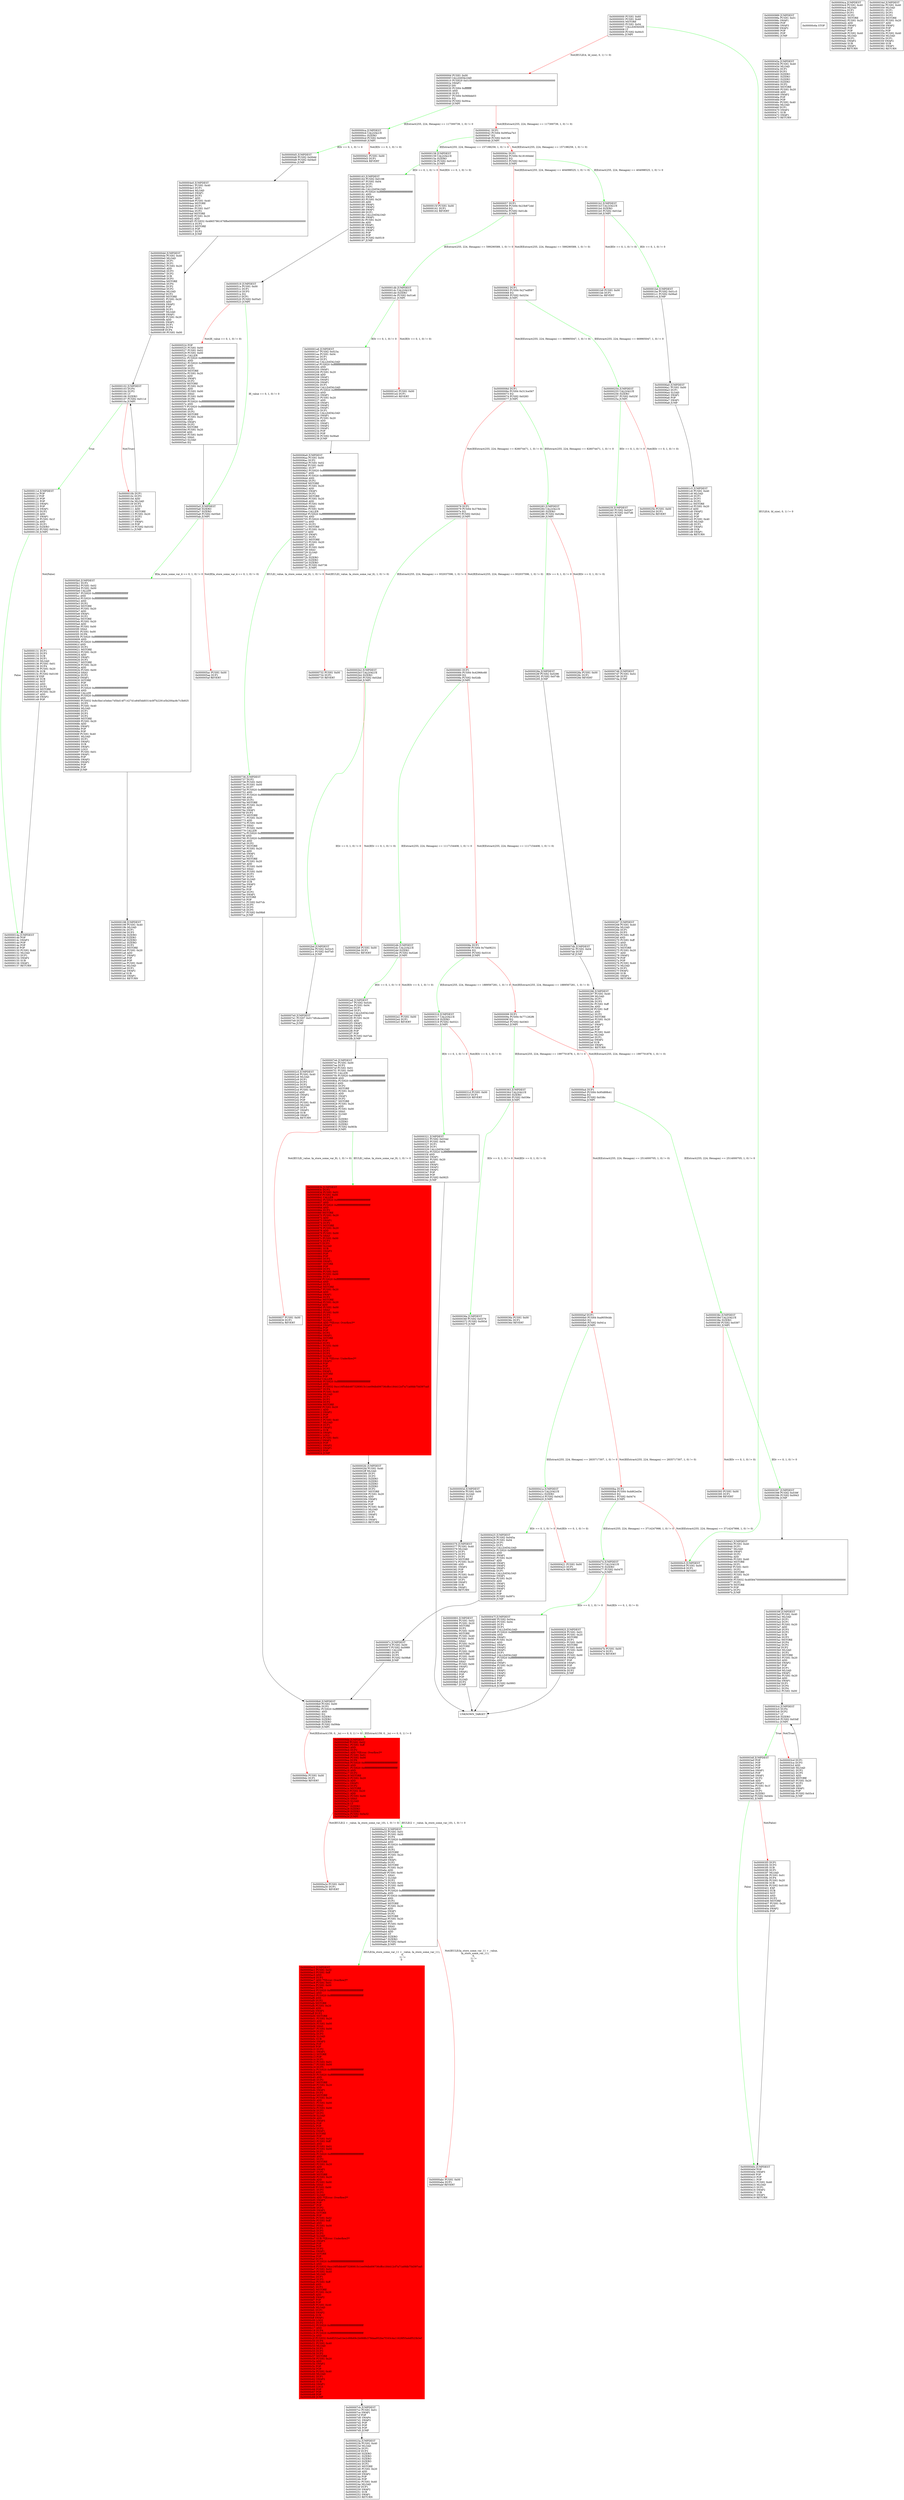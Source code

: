 digraph osiris_cfg {
rankdir = TB;
size = "240"
graph[fontname = Courier, fontsize = 14.0, labeljust = l, nojustify = true];node[shape = record];
"0x0"[label="0x00000000 PUSH1 0x60 \l0x00000002 PUSH1 0x40 \l0x00000004 MSTORE \l0x00000005 PUSH1 0x04 \l0x00000007 CALLDATASIZE \l0x00000008 LT \l0x00000009 PUSH2 0x00c5 \l0x0000000c JUMPI \l"];
"0x0" -> "0xc5" [color="green" label=" If(ULE(4, Id_size), 0, 1) != 0"];
"0x0" -> "0xd" [color="red" label=" Not(If(ULE(4, Id_size), 0, 1) != 0)"];
"0x40c"[label="0x0000040c JUMPDEST \l0x0000040d POP \l0x0000040e SWAP3 \l0x0000040f POP \l0x00000410 POP \l0x00000411 POP \l0x00000412 PUSH1 0x40 \l0x00000414 MLOAD \l0x00000415 DUP1 \l0x00000416 SWAP2 \l0x00000417 SUB \l0x00000418 SWAP1 \l0x00000419 RETURN \l"];
"0xd"[label="0x0000000d PUSH1 0x00 \l0x0000000f CALLDATALOAD \l0x00000010 PUSH29 0x0100000000000000000000000000000000000000000000000000000000 \l0x0000002e SWAP1 \l0x0000002f DIV \l0x00000030 PUSH4 0xffffffff \l0x00000035 AND \l0x00000036 DUP1 \l0x00000037 PUSH4 0x06fdde03 \l0x0000003c EQ \l0x0000003d PUSH2 0x00ca \l0x00000040 JUMPI \l"];
"0xd" -> "0xca" [color="green" label=" If(Extract(255, 224, Hexagon) == 117300739, 1, 0) != 0"];
"0xd" -> "0x41" [color="red" label=" Not(If(Extract(255, 224, Hexagon) == 117300739, 1, 0) != 0)"];
"0x41a"[label="0x0000041a JUMPDEST \l0x0000041b CALLVALUE \l0x0000041c ISZERO \l0x0000041d PUSH2 0x0425 \l0x00000420 JUMPI \l"];
"0x41a" -> "0x425" [color="green" label=" If(Iv == 0, 1, 0) != 0"];
"0x41a" -> "0x421" [color="red" label=" Not(If(Iv == 0, 1, 0) != 0)"];
"0xaf"[label="0x000000af DUP1 \l0x000000b0 PUSH4 0xa9059cbb \l0x000000b5 EQ \l0x000000b6 PUSH2 0x041a \l0x000000b9 JUMPI \l"];
"0xaf" -> "0x41a" [color="green" label=" If(Extract(255, 224, Hexagon) == 2835717307, 1, 0) != 0"];
"0xaf" -> "0xba" [color="red" label=" Not(If(Extract(255, 224, Hexagon) == 2835717307, 1, 0) != 0)"];
"0x421"[label="0x00000421 PUSH1 0x00 \l0x00000423 DUP1 \l0x00000424 REVERT \l"];
"0x425"[label="0x00000425 JUMPDEST \l0x00000426 PUSH2 0x045a \l0x00000429 PUSH1 0x04 \l0x0000042b DUP1 \l0x0000042c DUP1 \l0x0000042d CALLDATALOAD \l0x0000042e PUSH20 0xffffffffffffffffffffffffffffffffffffffff \l0x00000443 AND \l0x00000444 SWAP1 \l0x00000445 PUSH1 0x20 \l0x00000447 ADD \l0x00000448 SWAP1 \l0x00000449 SWAP2 \l0x0000044a SWAP1 \l0x0000044b DUP1 \l0x0000044c CALLDATALOAD \l0x0000044d SWAP1 \l0x0000044e PUSH1 0x20 \l0x00000450 ADD \l0x00000451 SWAP1 \l0x00000452 SWAP2 \l0x00000453 SWAP1 \l0x00000454 POP \l0x00000455 POP \l0x00000456 PUSH2 0x097c \l0x00000459 JUMP \l"];
"0x425" -> "0x97c" [color="black"];
"0xa2e"[label="0x00000a2e PUSH1 0x00 \l0x00000a30 DUP1 \l0x00000a31 REVERT \l"];
"0xa32"[label="0x00000a32 JUMPDEST \l0x00000a33 PUSH1 0x01 \l0x00000a35 PUSH1 0x00 \l0x00000a37 DUP4 \l0x00000a38 PUSH20 0xffffffffffffffffffffffffffffffffffffffff \l0x00000a4d AND \l0x00000a4e PUSH20 0xffffffffffffffffffffffffffffffffffffffff \l0x00000a63 AND \l0x00000a64 DUP2 \l0x00000a65 MSTORE \l0x00000a66 PUSH1 0x20 \l0x00000a68 ADD \l0x00000a69 SWAP1 \l0x00000a6a DUP2 \l0x00000a6b MSTORE \l0x00000a6c PUSH1 0x20 \l0x00000a6e ADD \l0x00000a6f PUSH1 0x00 \l0x00000a71 SHA3 \l0x00000a72 SLOAD \l0x00000a73 DUP2 \l0x00000a74 PUSH1 0x01 \l0x00000a76 PUSH1 0x00 \l0x00000a78 DUP6 \l0x00000a79 PUSH20 0xffffffffffffffffffffffffffffffffffffffff \l0x00000a8e AND \l0x00000a8f PUSH20 0xffffffffffffffffffffffffffffffffffffffff \l0x00000aa4 AND \l0x00000aa5 DUP2 \l0x00000aa6 MSTORE \l0x00000aa7 PUSH1 0x20 \l0x00000aa9 ADD \l0x00000aaa SWAP1 \l0x00000aab DUP2 \l0x00000aac MSTORE \l0x00000aad PUSH1 0x20 \l0x00000aaf ADD \l0x00000ab0 PUSH1 0x00 \l0x00000ab2 SHA3 \l0x00000ab3 SLOAD \l0x00000ab4 ADD \l0x00000ab5 GT \l0x00000ab6 ISZERO \l0x00000ab7 ISZERO \l0x00000ab8 PUSH2 0x0ac0 \l0x00000abb JUMPI \l"];
"0xa32" -> "0xac0" [color="green" label=" If(ULE(Ia_store_some_var_11 + _value, Ia_store_some_var_11),
   0,
   1) !=
0"];
"0xa32" -> "0xabc" [color="red" label=" Not(If(ULE(Ia_store_some_var_11 + _value,
           Ia_store_some_var_11),
       0,
       1) !=
    0)"];
"0x837"[label="0x00000837 PUSH1 0x00 \l0x00000839 DUP1 \l0x0000083a REVERT \l"];
"0x23a"[label="0x0000023a JUMPDEST \l0x0000023b PUSH1 0x40 \l0x0000023d MLOAD \l0x0000023e DUP1 \l0x0000023f DUP3 \l0x00000240 ISZERO \l0x00000241 ISZERO \l0x00000242 ISZERO \l0x00000243 ISZERO \l0x00000244 DUP2 \l0x00000245 MSTORE \l0x00000246 PUSH1 0x20 \l0x00000248 ADD \l0x00000249 SWAP2 \l0x0000024a POP \l0x0000024b POP \l0x0000024c PUSH1 0x40 \l0x0000024e MLOAD \l0x0000024f DUP1 \l0x00000250 SWAP2 \l0x00000251 SUB \l0x00000252 SWAP1 \l0x00000253 RETURN \l"];
"0x83b"[label="0x0000083b JUMPDEST \l0x0000083c DUP2 \l0x0000083d PUSH1 0x01 \l0x0000083f PUSH1 0x00 \l0x00000841 CALLER \l0x00000842 PUSH20 0xffffffffffffffffffffffffffffffffffffffff \l0x00000857 AND \l0x00000858 PUSH20 0xffffffffffffffffffffffffffffffffffffffff \l0x0000086d AND \l0x0000086e DUP2 \l0x0000086f MSTORE \l0x00000870 PUSH1 0x20 \l0x00000872 ADD \l0x00000873 SWAP1 \l0x00000874 DUP2 \l0x00000875 MSTORE \l0x00000876 PUSH1 0x20 \l0x00000878 ADD \l0x00000879 PUSH1 0x00 \l0x0000087b SHA3 \l0x0000087c PUSH1 0x00 \l0x0000087e DUP3 \l0x0000087f DUP3 \l0x00000880 SLOAD \l0x00000881 SUB \l0x00000882 SWAP3 \l0x00000883 POP \l0x00000884 POP \l0x00000885 DUP2 \l0x00000886 SWAP1 \l0x00000887 SSTORE \l0x00000888 POP \l0x00000889 DUP2 \l0x0000088a PUSH1 0x01 \l0x0000088c PUSH1 0x00 \l0x0000088e DUP1 \l0x0000088f PUSH20 0xffffffffffffffffffffffffffffffffffffffff \l0x000008a4 AND \l0x000008a5 DUP2 \l0x000008a6 MSTORE \l0x000008a7 PUSH1 0x20 \l0x000008a9 ADD \l0x000008aa SWAP1 \l0x000008ab DUP2 \l0x000008ac MSTORE \l0x000008ad PUSH1 0x20 \l0x000008af ADD \l0x000008b0 PUSH1 0x00 \l0x000008b2 SHA3 \l0x000008b3 PUSH1 0x00 \l0x000008b5 DUP3 \l0x000008b6 DUP3 \l0x000008b7 SLOAD \l0x000008b8 ADD  **[Error: Overflow]**\l0x000008b9 SWAP3 \l0x000008ba POP \l0x000008bb POP \l0x000008bc DUP2 \l0x000008bd SWAP1 \l0x000008be SSTORE \l0x000008bf POP \l0x000008c0 DUP2 \l0x000008c1 PUSH1 0x00 \l0x000008c3 DUP1 \l0x000008c4 DUP3 \l0x000008c5 DUP3 \l0x000008c6 SLOAD \l0x000008c7 SUB  **[Error: Underflow]**\l0x000008c8 SWAP3 \l0x000008c9 POP \l0x000008ca POP \l0x000008cb DUP2 \l0x000008cc SWAP1 \l0x000008cd SSTORE \l0x000008ce POP \l0x000008cf CALLER \l0x000008d0 PUSH20 0xffffffffffffffffffffffffffffffffffffffff \l0x000008e5 AND \l0x000008e6 PUSH32 0xcc16f5dbb4873280815c1ee09dbd06736cffcc184412cf7a71a0fdb75d397ca5 \l0x00000907 DUP4 \l0x00000908 PUSH1 0x40 \l0x0000090a MLOAD \l0x0000090b DUP1 \l0x0000090c DUP3 \l0x0000090d DUP2 \l0x0000090e MSTORE \l0x0000090f PUSH1 0x20 \l0x00000911 ADD \l0x00000912 SWAP2 \l0x00000913 POP \l0x00000914 POP \l0x00000915 PUSH1 0x40 \l0x00000917 MLOAD \l0x00000918 DUP1 \l0x00000919 SWAP2 \l0x0000091a SUB \l0x0000091b SWAP1 \l0x0000091c LOG2 \l0x0000091d PUSH1 0x01 \l0x0000091f SWAP1 \l0x00000920 POP \l0x00000921 SWAP2 \l0x00000922 SWAP1 \l0x00000923 POP \l0x00000924 JUMP \l",style=filled,color=red];
"0x83b" -> "0x2fc" [color="black"];
"0x41"[label="0x00000041 DUP1 \l0x00000042 PUSH4 0x095ea7b3 \l0x00000047 EQ \l0x00000048 PUSH2 0x0158 \l0x0000004b JUMPI \l"];
"0x41" -> "0x158" [color="green" label=" If(Extract(255, 224, Hexagon) == 157198259, 1, 0) != 0"];
"0x41" -> "0x4c" [color="red" label=" Not(If(Extract(255, 224, Hexagon) == 157198259, 1, 0) != 0)"];
"0x4c"[label="0x0000004c DUP1 \l0x0000004d PUSH4 0x18160ddd \l0x00000052 EQ \l0x00000053 PUSH2 0x01b2 \l0x00000056 JUMPI \l"];
"0x4c" -> "0x1b2" [color="green" label=" If(Extract(255, 224, Hexagon) == 404098525, 1, 0) != 0"];
"0x4c" -> "0x57" [color="red" label=" Not(If(Extract(255, 224, Hexagon) == 404098525, 1, 0) != 0)"];
"0x163"[label="0x00000163 JUMPDEST \l0x00000164 PUSH2 0x0198 \l0x00000167 PUSH1 0x04 \l0x00000169 DUP1 \l0x0000016a DUP1 \l0x0000016b CALLDATALOAD \l0x0000016c PUSH20 0xffffffffffffffffffffffffffffffffffffffff \l0x00000181 AND \l0x00000182 SWAP1 \l0x00000183 PUSH1 0x20 \l0x00000185 ADD \l0x00000186 SWAP1 \l0x00000187 SWAP2 \l0x00000188 SWAP1 \l0x00000189 DUP1 \l0x0000018a CALLDATALOAD \l0x0000018b SWAP1 \l0x0000018c PUSH1 0x20 \l0x0000018e ADD \l0x0000018f SWAP1 \l0x00000190 SWAP2 \l0x00000191 SWAP1 \l0x00000192 POP \l0x00000193 POP \l0x00000194 PUSH2 0x0519 \l0x00000197 JUMP \l"];
"0x163" -> "0x519" [color="black"];
"0x254"[label="0x00000254 JUMPDEST \l0x00000255 CALLVALUE \l0x00000256 ISZERO \l0x00000257 PUSH2 0x025f \l0x0000025a JUMPI \l"];
"0x254" -> "0x25f" [color="green" label=" If(Iv == 0, 1, 0) != 0"];
"0x254" -> "0x25b" [color="red" label=" Not(If(Iv == 0, 1, 0) != 0)"];
"0x57"[label="0x00000057 DUP1 \l0x00000058 PUSH4 0x23b872dd \l0x0000005d EQ \l0x0000005e PUSH2 0x01db \l0x00000061 JUMPI \l"];
"0x57" -> "0x1db" [color="green" label=" If(Extract(255, 224, Hexagon) == 599290589, 1, 0) != 0"];
"0x57" -> "0x62" [color="red" label=" Not(If(Extract(255, 224, Hexagon) == 599290589, 1, 0) != 0)"];
"0x45a"[label="0x0000045a JUMPDEST \l0x0000045b PUSH1 0x40 \l0x0000045d MLOAD \l0x0000045e DUP1 \l0x0000045f DUP3 \l0x00000460 ISZERO \l0x00000461 ISZERO \l0x00000462 ISZERO \l0x00000463 ISZERO \l0x00000464 DUP2 \l0x00000465 MSTORE \l0x00000466 PUSH1 0x20 \l0x00000468 ADD \l0x00000469 SWAP2 \l0x0000046a POP \l0x0000046b POP \l0x0000046c PUSH1 0x40 \l0x0000046e MLOAD \l0x0000046f DUP1 \l0x00000470 SWAP2 \l0x00000471 SUB \l0x00000472 SWAP1 \l0x00000473 RETURN \l"];
"0x25b"[label="0x0000025b PUSH1 0x00 \l0x0000025d DUP1 \l0x0000025e REVERT \l"];
"0x25f"[label="0x0000025f JUMPDEST \l0x00000260 PUSH2 0x0267 \l0x00000263 PUSH2 0x07d6 \l0x00000266 JUMP \l"];
"0x25f" -> "0x7d6" [color="black"];
"0x62"[label="0x00000062 DUP1 \l0x00000063 PUSH4 0x27edf097 \l0x00000068 EQ \l0x00000069 PUSH2 0x0254 \l0x0000006c JUMPI \l"];
"0x62" -> "0x254" [color="green" label=" If(Extract(255, 224, Hexagon) == 669905047, 1, 0) != 0"];
"0x62" -> "0x6d" [color="red" label=" Not(If(Extract(255, 224, Hexagon) == 669905047, 1, 0) != 0)"];
"0x267"[label="0x00000267 JUMPDEST \l0x00000268 PUSH1 0x40 \l0x0000026a MLOAD \l0x0000026b DUP1 \l0x0000026c DUP3 \l0x0000026d PUSH1 0xff \l0x0000026f AND \l0x00000270 PUSH1 0xff \l0x00000272 AND \l0x00000273 DUP2 \l0x00000274 MSTORE \l0x00000275 PUSH1 0x20 \l0x00000277 ADD \l0x00000278 SWAP2 \l0x00000279 POP \l0x0000027a POP \l0x0000027b PUSH1 0x40 \l0x0000027d MLOAD \l0x0000027e DUP1 \l0x0000027f SWAP2 \l0x00000280 SUB \l0x00000281 SWAP1 \l0x00000282 RETURN \l"];
"0xc6a"[label="0x00000c6a STOP \l"];
"0x6d"[label="0x0000006d DUP1 \l0x0000006e PUSH4 0x313ce567 \l0x00000073 EQ \l0x00000074 PUSH2 0x0283 \l0x00000077 JUMPI \l"];
"0x6d" -> "0x283" [color="green" label=" If(Extract(255, 224, Hexagon) == 826074471, 1, 0) != 0"];
"0x6d" -> "0x78" [color="red" label=" Not(If(Extract(255, 224, Hexagon) == 826074471, 1, 0) != 0)"];
"0x474"[label="0x00000474 JUMPDEST \l0x00000475 CALLVALUE \l0x00000476 ISZERO \l0x00000477 PUSH2 0x047f \l0x0000047a JUMPI \l"];
"0x474" -> "0x47f" [color="green" label=" If(Iv == 0, 1, 0) != 0"];
"0x474" -> "0x47b" [color="red" label=" Not(If(Iv == 0, 1, 0) != 0)"];
"0x78"[label="0x00000078 DUP1 \l0x00000079 PUSH4 0x378dc3dc \l0x0000007e EQ \l0x0000007f PUSH2 0x02b2 \l0x00000082 JUMPI \l"];
"0x78" -> "0x2b2" [color="green" label=" If(Extract(255, 224, Hexagon) == 932037596, 1, 0) != 0"];
"0x78" -> "0x83" [color="red" label=" Not(If(Extract(255, 224, Hexagon) == 932037596, 1, 0) != 0)"];
"0x47b"[label="0x0000047b PUSH1 0x00 \l0x0000047d DUP1 \l0x0000047e REVERT \l"];
"0x47f"[label="0x0000047f JUMPDEST \l0x00000480 PUSH2 0x04ca \l0x00000483 PUSH1 0x04 \l0x00000485 DUP1 \l0x00000486 DUP1 \l0x00000487 CALLDATALOAD \l0x00000488 PUSH20 0xffffffffffffffffffffffffffffffffffffffff \l0x0000049d AND \l0x0000049e SWAP1 \l0x0000049f PUSH1 0x20 \l0x000004a1 ADD \l0x000004a2 SWAP1 \l0x000004a3 SWAP2 \l0x000004a4 SWAP1 \l0x000004a5 DUP1 \l0x000004a6 CALLDATALOAD \l0x000004a7 PUSH20 0xffffffffffffffffffffffffffffffffffffffff \l0x000004bc AND \l0x000004bd SWAP1 \l0x000004be PUSH1 0x20 \l0x000004c0 ADD \l0x000004c1 SWAP1 \l0x000004c2 SWAP2 \l0x000004c3 SWAP1 \l0x000004c4 POP \l0x000004c5 POP \l0x000004c6 PUSH2 0x0993 \l0x000004c9 JUMP \l"];
"0x47f" -> "UNKNOWN_TARGET" [color="black"];
"0x83"[label="0x00000083 DUP1 \l0x00000084 PUSH4 0x42966c68 \l0x00000089 EQ \l0x0000008a PUSH2 0x02db \l0x0000008d JUMPI \l"];
"0x83" -> "0x2db" [color="green" label=" If(Extract(255, 224, Hexagon) == 1117154408, 1, 0) != 0"];
"0x83" -> "0x8e" [color="red" label=" Not(If(Extract(255, 224, Hexagon) == 1117154408, 1, 0) != 0)"];
"0x28a"[label="0x0000028a PUSH1 0x00 \l0x0000028c DUP1 \l0x0000028d REVERT \l"];
"0x8e"[label="0x0000008e DUP1 \l0x0000008f PUSH4 0x70a08231 \l0x00000094 EQ \l0x00000095 PUSH2 0x0316 \l0x00000098 JUMPI \l"];
"0x8e" -> "0x316" [color="green" label=" If(Extract(255, 224, Hexagon) == 1889567281, 1, 0) != 0"];
"0x8e" -> "0x99" [color="red" label=" Not(If(Extract(255, 224, Hexagon) == 1889567281, 1, 0) != 0)"];
"0x296"[label="0x00000296 JUMPDEST \l0x00000297 PUSH1 0x40 \l0x00000299 MLOAD \l0x0000029a DUP1 \l0x0000029b DUP3 \l0x0000029c PUSH1 0xff \l0x0000029e AND \l0x0000029f PUSH1 0xff \l0x000002a1 AND \l0x000002a2 DUP2 \l0x000002a3 MSTORE \l0x000002a4 PUSH1 0x20 \l0x000002a6 ADD \l0x000002a7 SWAP2 \l0x000002a8 POP \l0x000002a9 POP \l0x000002aa PUSH1 0x40 \l0x000002ac MLOAD \l0x000002ad DUP1 \l0x000002ae SWAP2 \l0x000002af SUB \l0x000002b0 SWAP1 \l0x000002b1 RETURN \l"];
"0x99"[label="0x00000099 DUP1 \l0x0000009a PUSH4 0x771282f6 \l0x0000009f EQ \l0x000000a0 PUSH2 0x0363 \l0x000000a3 JUMPI \l"];
"0x99" -> "0x363" [color="green" label=" If(Extract(255, 224, Hexagon) == 1997701878, 1, 0) != 0"];
"0x99" -> "0xa4" [color="red" label=" Not(If(Extract(255, 224, Hexagon) == 1997701878, 1, 0) != 0)"];
"0x2c5"[label="0x000002c5 JUMPDEST \l0x000002c6 PUSH1 0x40 \l0x000002c8 MLOAD \l0x000002c9 DUP1 \l0x000002ca DUP3 \l0x000002cb DUP2 \l0x000002cc MSTORE \l0x000002cd PUSH1 0x20 \l0x000002cf ADD \l0x000002d0 SWAP2 \l0x000002d1 POP \l0x000002d2 POP \l0x000002d3 PUSH1 0x40 \l0x000002d5 MLOAD \l0x000002d6 DUP1 \l0x000002d7 SWAP2 \l0x000002d8 SUB \l0x000002d9 SWAP1 \l0x000002da RETURN \l"];
"0x6a0"[label="0x000006a0 JUMPDEST \l0x000006a1 PUSH1 0x00 \l0x000006a3 DUP1 \l0x000006a4 SLOAD \l0x000006a5 SWAP1 \l0x000006a6 POP \l0x000006a7 SWAP1 \l0x000006a8 JUMP \l"];
"0x6a0" -> "0x1c5" [color="black"];
"0xa4"[label="0x000000a4 DUP1 \l0x000000a5 PUSH4 0x95d89b41 \l0x000000aa EQ \l0x000000ab PUSH2 0x038c \l0x000000ae JUMPI \l"];
"0xa4" -> "0x38c" [color="green" label=" If(Extract(255, 224, Hexagon) == 2514000705, 1, 0) != 0"];
"0xa4" -> "0xaf" [color="red" label=" Not(If(Extract(255, 224, Hexagon) == 2514000705, 1, 0) != 0)"];
"0x6a9"[label="0x000006a9 JUMPDEST \l0x000006aa PUSH1 0x00 \l0x000006ac DUP2 \l0x000006ad PUSH1 0x02 \l0x000006af PUSH1 0x00 \l0x000006b1 DUP7 \l0x000006b2 PUSH20 0xffffffffffffffffffffffffffffffffffffffff \l0x000006c7 AND \l0x000006c8 PUSH20 0xffffffffffffffffffffffffffffffffffffffff \l0x000006dd AND \l0x000006de DUP2 \l0x000006df MSTORE \l0x000006e0 PUSH1 0x20 \l0x000006e2 ADD \l0x000006e3 SWAP1 \l0x000006e4 DUP2 \l0x000006e5 MSTORE \l0x000006e6 PUSH1 0x20 \l0x000006e8 ADD \l0x000006e9 PUSH1 0x00 \l0x000006eb SHA3 \l0x000006ec PUSH1 0x00 \l0x000006ee CALLER \l0x000006ef PUSH20 0xffffffffffffffffffffffffffffffffffffffff \l0x00000704 AND \l0x00000705 PUSH20 0xffffffffffffffffffffffffffffffffffffffff \l0x0000071a AND \l0x0000071b DUP2 \l0x0000071c MSTORE \l0x0000071d PUSH1 0x20 \l0x0000071f ADD \l0x00000720 SWAP1 \l0x00000721 DUP2 \l0x00000722 MSTORE \l0x00000723 PUSH1 0x20 \l0x00000725 ADD \l0x00000726 PUSH1 0x00 \l0x00000728 SHA3 \l0x00000729 SLOAD \l0x0000072a LT \l0x0000072b ISZERO \l0x0000072c ISZERO \l0x0000072d ISZERO \l0x0000072e PUSH2 0x0736 \l0x00000731 JUMPI \l"];
"0x6a9" -> "0x736" [color="green" label=" If(ULE(_value, Ia_store_some_var_6), 1, 0) != 0"];
"0x6a9" -> "0x732" [color="red" label=" Not(If(ULE(_value, Ia_store_some_var_6), 1, 0) != 0)"];
"0x11d"[label="0x0000011d JUMPDEST \l0x0000011e POP \l0x0000011f POP \l0x00000120 POP \l0x00000121 POP \l0x00000122 SWAP1 \l0x00000123 POP \l0x00000124 SWAP1 \l0x00000125 DUP2 \l0x00000126 ADD \l0x00000127 SWAP1 \l0x00000128 PUSH1 0x1f \l0x0000012a AND \l0x0000012b DUP1 \l0x0000012c ISZERO \l0x0000012d PUSH2 0x014a \l0x00000130 JUMPI \l"];
"0x11d" -> "0x14a" [color="green" label=" False"];
"0x11d" -> "0x131" [color="red" label=" Not(False)"];
"0x2b2"[label="0x000002b2 JUMPDEST \l0x000002b3 CALLVALUE \l0x000002b4 ISZERO \l0x000002b5 PUSH2 0x02bd \l0x000002b8 JUMPI \l"];
"0x2b2" -> "0x2bd" [color="green" label=" If(Iv == 0, 1, 0) != 0"];
"0x2b2" -> "0x2b9" [color="red" label=" Not(If(Iv == 0, 1, 0) != 0)"];
"0x2b9"[label="0x000002b9 PUSH1 0x00 \l0x000002bb DUP1 \l0x000002bc REVERT \l"];
"0xba"[label="0x000000ba DUP1 \l0x000000bb PUSH4 0xdd62ed3e \l0x000000c0 EQ \l0x000000c1 PUSH2 0x0474 \l0x000000c4 JUMPI \l"];
"0xba" -> "0x474" [color="green" label=" If(Extract(255, 224, Hexagon) == 3714247998, 1, 0) != 0"];
"0xba" -> "0xc5" [color="red" label=" Not(If(Extract(255, 224, Hexagon) == 3714247998, 1, 0) != 0)"];
"0xabc"[label="0x00000abc PUSH1 0x00 \l0x00000abe DUP1 \l0x00000abf REVERT \l"];
"0x2bd"[label="0x000002bd JUMPDEST \l0x000002be PUSH2 0x02c5 \l0x000002c1 PUSH2 0x07e0 \l0x000002c4 JUMP \l"];
"0x2bd" -> "0x7e0" [color="black"];
"0xac0"[label="0x00000ac0 JUMPDEST \l0x00000ac1 PUSH1 0x02 \l0x00000ac3 PUSH1 0xff \l0x00000ac5 AND \l0x00000ac6 DUP2 \l0x00000ac7 ADD  **[Error: Overflow]**\l0x00000ac8 PUSH1 0x01 \l0x00000aca PUSH1 0x00 \l0x00000acc DUP6 \l0x00000acd PUSH20 0xffffffffffffffffffffffffffffffffffffffff \l0x00000ae2 AND \l0x00000ae3 PUSH20 0xffffffffffffffffffffffffffffffffffffffff \l0x00000af8 AND \l0x00000af9 DUP2 \l0x00000afa MSTORE \l0x00000afb PUSH1 0x20 \l0x00000afd ADD \l0x00000afe SWAP1 \l0x00000aff DUP2 \l0x00000b00 MSTORE \l0x00000b01 PUSH1 0x20 \l0x00000b03 ADD \l0x00000b04 PUSH1 0x00 \l0x00000b06 SHA3 \l0x00000b07 PUSH1 0x00 \l0x00000b09 DUP3 \l0x00000b0a DUP3 \l0x00000b0b SLOAD \l0x00000b0c SUB \l0x00000b0d SWAP3 \l0x00000b0e POP \l0x00000b0f POP \l0x00000b10 DUP2 \l0x00000b11 SWAP1 \l0x00000b12 SSTORE \l0x00000b13 POP \l0x00000b14 DUP1 \l0x00000b15 PUSH1 0x01 \l0x00000b17 PUSH1 0x00 \l0x00000b19 DUP5 \l0x00000b1a PUSH20 0xffffffffffffffffffffffffffffffffffffffff \l0x00000b2f AND \l0x00000b30 PUSH20 0xffffffffffffffffffffffffffffffffffffffff \l0x00000b45 AND \l0x00000b46 DUP2 \l0x00000b47 MSTORE \l0x00000b48 PUSH1 0x20 \l0x00000b4a ADD \l0x00000b4b SWAP1 \l0x00000b4c DUP2 \l0x00000b4d MSTORE \l0x00000b4e PUSH1 0x20 \l0x00000b50 ADD \l0x00000b51 PUSH1 0x00 \l0x00000b53 SHA3 \l0x00000b54 PUSH1 0x00 \l0x00000b56 DUP3 \l0x00000b57 DUP3 \l0x00000b58 SLOAD \l0x00000b59 ADD \l0x00000b5a SWAP3 \l0x00000b5b POP \l0x00000b5c POP \l0x00000b5d DUP2 \l0x00000b5e SWAP1 \l0x00000b5f SSTORE \l0x00000b60 POP \l0x00000b61 PUSH1 0x02 \l0x00000b63 PUSH1 0xff \l0x00000b65 AND \l0x00000b66 PUSH1 0x01 \l0x00000b68 PUSH1 0x00 \l0x00000b6a DUP1 \l0x00000b6b PUSH20 0xffffffffffffffffffffffffffffffffffffffff \l0x00000b80 AND \l0x00000b81 DUP2 \l0x00000b82 MSTORE \l0x00000b83 PUSH1 0x20 \l0x00000b85 ADD \l0x00000b86 SWAP1 \l0x00000b87 DUP2 \l0x00000b88 MSTORE \l0x00000b89 PUSH1 0x20 \l0x00000b8b ADD \l0x00000b8c PUSH1 0x00 \l0x00000b8e SHA3 \l0x00000b8f PUSH1 0x00 \l0x00000b91 DUP3 \l0x00000b92 DUP3 \l0x00000b93 SLOAD \l0x00000b94 ADD  **[Error: Overflow]**\l0x00000b95 SWAP3 \l0x00000b96 POP \l0x00000b97 POP \l0x00000b98 DUP2 \l0x00000b99 SWAP1 \l0x00000b9a SSTORE \l0x00000b9b POP \l0x00000b9c PUSH1 0x02 \l0x00000b9e PUSH1 0xff \l0x00000ba0 AND \l0x00000ba1 PUSH1 0x00 \l0x00000ba3 DUP1 \l0x00000ba4 DUP3 \l0x00000ba5 DUP3 \l0x00000ba6 SLOAD \l0x00000ba7 SUB  **[Error: Underflow]**\l0x00000ba8 SWAP3 \l0x00000ba9 POP \l0x00000baa POP \l0x00000bab DUP2 \l0x00000bac SWAP1 \l0x00000bad SSTORE \l0x00000bae POP \l0x00000baf DUP3 \l0x00000bb0 PUSH20 0xffffffffffffffffffffffffffffffffffffffff \l0x00000bc5 AND \l0x00000bc6 PUSH32 0xcc16f5dbb4873280815c1ee09dbd06736cffcc184412cf7a71a0fdb75d397ca5 \l0x00000be7 PUSH1 0x02 \l0x00000be9 PUSH1 0x40 \l0x00000beb MLOAD \l0x00000bec DUP1 \l0x00000bed DUP3 \l0x00000bee PUSH1 0xff \l0x00000bf0 AND \l0x00000bf1 DUP2 \l0x00000bf2 MSTORE \l0x00000bf3 PUSH1 0x20 \l0x00000bf5 ADD \l0x00000bf6 SWAP2 \l0x00000bf7 POP \l0x00000bf8 POP \l0x00000bf9 PUSH1 0x40 \l0x00000bfb MLOAD \l0x00000bfc DUP1 \l0x00000bfd SWAP2 \l0x00000bfe SUB \l0x00000bff SWAP1 \l0x00000c00 LOG2 \l0x00000c01 DUP2 \l0x00000c02 PUSH20 0xffffffffffffffffffffffffffffffffffffffff \l0x00000c17 AND \l0x00000c18 DUP4 \l0x00000c19 PUSH20 0xffffffffffffffffffffffffffffffffffffffff \l0x00000c2e AND \l0x00000c2f PUSH32 0xddf252ad1be2c89b69c2b068fc378daa952ba7f163c4a11628f55a4df523b3ef \l0x00000c50 DUP4 \l0x00000c51 PUSH1 0x40 \l0x00000c53 MLOAD \l0x00000c54 DUP1 \l0x00000c55 DUP3 \l0x00000c56 DUP2 \l0x00000c57 MSTORE \l0x00000c58 PUSH1 0x20 \l0x00000c5a ADD \l0x00000c5b SWAP2 \l0x00000c5c POP \l0x00000c5d POP \l0x00000c5e PUSH1 0x40 \l0x00000c60 MLOAD \l0x00000c61 DUP1 \l0x00000c62 SWAP2 \l0x00000c63 SUB \l0x00000c64 SWAP1 \l0x00000c65 LOG3 \l0x00000c66 POP \l0x00000c67 POP \l0x00000c68 POP \l0x00000c69 JUMP \l",style=filled,color=red];
"0xac0" -> "0x7cb" [color="black"];
"0xc5"[label="0x000000c5 JUMPDEST \l0x000000c6 PUSH1 0x00 \l0x000000c8 DUP1 \l0x000000c9 REVERT \l"];
"0x4ca"[label="0x000004ca JUMPDEST \l0x000004cb PUSH1 0x40 \l0x000004cd MLOAD \l0x000004ce DUP1 \l0x000004cf DUP3 \l0x000004d0 DUP2 \l0x000004d1 MSTORE \l0x000004d2 PUSH1 0x20 \l0x000004d4 ADD \l0x000004d5 SWAP2 \l0x000004d6 POP \l0x000004d7 POP \l0x000004d8 PUSH1 0x40 \l0x000004da MLOAD \l0x000004db DUP1 \l0x000004dc SWAP2 \l0x000004dd SUB \l0x000004de SWAP1 \l0x000004df RETURN \l"];
"0xd1"[label="0x000000d1 PUSH1 0x00 \l0x000000d3 DUP1 \l0x000000d4 REVERT \l"];
"0xd5"[label="0x000000d5 JUMPDEST \l0x000000d6 PUSH2 0x00dd \l0x000000d9 PUSH2 0x04e0 \l0x000000dc JUMP \l"];
"0xd5" -> "0x4e0" [color="black"];
"0x2db"[label="0x000002db JUMPDEST \l0x000002dc CALLVALUE \l0x000002dd ISZERO \l0x000002de PUSH2 0x02e6 \l0x000002e1 JUMPI \l"];
"0x2db" -> "0x2e6" [color="green" label=" If(Iv == 0, 1, 0) != 0"];
"0x2db" -> "0x2e2" [color="red" label=" Not(If(Iv == 0, 1, 0) != 0)"];
"0xdd"[label="0x000000dd JUMPDEST \l0x000000de PUSH1 0x40 \l0x000000e0 MLOAD \l0x000000e1 DUP1 \l0x000000e2 DUP1 \l0x000000e3 PUSH1 0x20 \l0x000000e5 ADD \l0x000000e6 DUP3 \l0x000000e7 DUP2 \l0x000000e8 SUB \l0x000000e9 DUP3 \l0x000000ea MSTORE \l0x000000eb DUP4 \l0x000000ec DUP2 \l0x000000ed DUP2 \l0x000000ee MLOAD \l0x000000ef DUP2 \l0x000000f0 MSTORE \l0x000000f1 PUSH1 0x20 \l0x000000f3 ADD \l0x000000f4 SWAP2 \l0x000000f5 POP \l0x000000f6 DUP1 \l0x000000f7 MLOAD \l0x000000f8 SWAP1 \l0x000000f9 PUSH1 0x20 \l0x000000fb ADD \l0x000000fc SWAP1 \l0x000000fd DUP1 \l0x000000fe DUP4 \l0x000000ff DUP4 \l0x00000100 PUSH1 0x00 \l"];
"0xdd" -> "0x102" [color="black"];
"0x4e0"[label="0x000004e0 JUMPDEST \l0x000004e1 PUSH1 0x40 \l0x000004e3 DUP1 \l0x000004e4 MLOAD \l0x000004e5 SWAP1 \l0x000004e6 DUP2 \l0x000004e7 ADD \l0x000004e8 PUSH1 0x40 \l0x000004ea MSTORE \l0x000004eb DUP1 \l0x000004ec PUSH1 0x07 \l0x000004ee DUP2 \l0x000004ef MSTORE \l0x000004f0 PUSH1 0x20 \l0x000004f2 ADD \l0x000004f3 PUSH32 0x48657861676f6e00000000000000000000000000000000000000000000000000 \l0x00000514 DUP2 \l0x00000515 MSTORE \l0x00000516 POP \l0x00000517 DUP2 \l0x00000518 JUMP \l"];
"0x4e0" -> "0xdd" [color="black"];
"0x2e2"[label="0x000002e2 PUSH1 0x00 \l0x000002e4 DUP1 \l0x000002e5 REVERT \l"];
"0x2e6"[label="0x000002e6 JUMPDEST \l0x000002e7 PUSH2 0x02fc \l0x000002ea PUSH1 0x04 \l0x000002ec DUP1 \l0x000002ed DUP1 \l0x000002ee CALLDATALOAD \l0x000002ef SWAP1 \l0x000002f0 PUSH1 0x20 \l0x000002f2 ADD \l0x000002f3 SWAP1 \l0x000002f4 SWAP2 \l0x000002f5 SWAP1 \l0x000002f6 POP \l0x000002f7 POP \l0x000002f8 PUSH2 0x07eb \l0x000002fb JUMP \l"];
"0x2e6" -> "0x7eb" [color="black"];
"0x2fc"[label="0x000002fc JUMPDEST \l0x000002fd PUSH1 0x40 \l0x000002ff MLOAD \l0x00000300 DUP1 \l0x00000301 DUP3 \l0x00000302 ISZERO \l0x00000303 ISZERO \l0x00000304 ISZERO \l0x00000305 ISZERO \l0x00000306 DUP2 \l0x00000307 MSTORE \l0x00000308 PUSH1 0x20 \l0x0000030a ADD \l0x0000030b SWAP2 \l0x0000030c POP \l0x0000030d POP \l0x0000030e PUSH1 0x40 \l0x00000310 MLOAD \l0x00000311 DUP1 \l0x00000312 SWAP2 \l0x00000313 SUB \l0x00000314 SWAP1 \l0x00000315 RETURN \l"];
"0xca"[label="0x000000ca JUMPDEST \l0x000000cb CALLVALUE \l0x000000cc ISZERO \l0x000000cd PUSH2 0x00d5 \l0x000000d0 JUMPI \l"];
"0xca" -> "0xd5" [color="green" label=" If(Iv == 0, 1, 0) != 0"];
"0xca" -> "0xd1" [color="red" label=" Not(If(Iv == 0, 1, 0) != 0)"];
"0x102"[label="0x00000102 JUMPDEST \l0x00000103 DUP4 \l0x00000104 DUP2 \l0x00000105 LT \l0x00000106 ISZERO \l0x00000107 PUSH2 0x011d \l0x0000010a JUMPI \l"];
"0x102" -> "0x11d" [color="green" label=" True"];
"0x102" -> "0x10b" [color="red" label=" Not(True)"];
"0x10b"[label="0x0000010b DUP1 \l0x0000010c DUP3 \l0x0000010d ADD \l0x0000010e MLOAD \l0x0000010f DUP2 \l0x00000110 DUP5 \l0x00000111 ADD \l0x00000112 MSTORE \l0x00000113 PUSH1 0x20 \l0x00000115 DUP2 \l0x00000116 ADD \l0x00000117 SWAP1 \l0x00000118 POP \l0x00000119 PUSH2 0x0102 \l0x0000011c JUMP \l"];
"0x10b" -> "0x102" [color="black"];
"0x283"[label="0x00000283 JUMPDEST \l0x00000284 CALLVALUE \l0x00000285 ISZERO \l0x00000286 PUSH2 0x028e \l0x00000289 JUMPI \l"];
"0x283" -> "0x28e" [color="green" label=" If(Iv == 0, 1, 0) != 0"];
"0x283" -> "0x28a" [color="red" label=" Not(If(Iv == 0, 1, 0) != 0)"];
"0x316"[label="0x00000316 JUMPDEST \l0x00000317 CALLVALUE \l0x00000318 ISZERO \l0x00000319 PUSH2 0x0321 \l0x0000031c JUMPI \l"];
"0x316" -> "0x321" [color="green" label=" If(Iv == 0, 1, 0) != 0"];
"0x316" -> "0x31d" [color="red" label=" Not(If(Iv == 0, 1, 0) != 0)"];
"0x519"[label="0x00000519 JUMPDEST \l0x0000051a PUSH1 0x00 \l0x0000051c DUP1 \l0x0000051d DUP3 \l0x0000051e EQ \l0x0000051f DUP1 \l0x00000520 PUSH2 0x05a5 \l0x00000523 JUMPI \l"];
"0x519" -> "0x5a5" [color="green" label=" If(_value == 0, 1, 0) != 0"];
"0x519" -> "0x524" [color="red" label=" Not(If(_value == 0, 1, 0) != 0)"];
"0x31d"[label="0x0000031d PUSH1 0x00 \l0x0000031f DUP1 \l0x00000320 REVERT \l"];
"0x321"[label="0x00000321 JUMPDEST \l0x00000322 PUSH2 0x034d \l0x00000325 PUSH1 0x04 \l0x00000327 DUP1 \l0x00000328 DUP1 \l0x00000329 CALLDATALOAD \l0x0000032a PUSH20 0xffffffffffffffffffffffffffffffffffffffff \l0x0000033f AND \l0x00000340 SWAP1 \l0x00000341 PUSH1 0x20 \l0x00000343 ADD \l0x00000344 SWAP1 \l0x00000345 SWAP2 \l0x00000346 SWAP1 \l0x00000347 POP \l0x00000348 POP \l0x00000349 PUSH2 0x0925 \l0x0000034c JUMP \l"];
"0x321" -> "UNKNOWN_TARGET" [color="black"];
"0x1db"[label="0x000001db JUMPDEST \l0x000001dc CALLVALUE \l0x000001dd ISZERO \l0x000001de PUSH2 0x01e6 \l0x000001e1 JUMPI \l"];
"0x1db" -> "0x1e6" [color="green" label=" If(Iv == 0, 1, 0) != 0"];
"0x1db" -> "0x1e2" [color="red" label=" Not(If(Iv == 0, 1, 0) != 0)"];
"0x524"[label="0x00000524 POP \l0x00000525 PUSH1 0x00 \l0x00000527 PUSH1 0x02 \l0x00000529 PUSH1 0x00 \l0x0000052b CALLER \l0x0000052c PUSH20 0xffffffffffffffffffffffffffffffffffffffff \l0x00000541 AND \l0x00000542 PUSH20 0xffffffffffffffffffffffffffffffffffffffff \l0x00000557 AND \l0x00000558 DUP2 \l0x00000559 MSTORE \l0x0000055a PUSH1 0x20 \l0x0000055c ADD \l0x0000055d SWAP1 \l0x0000055e DUP2 \l0x0000055f MSTORE \l0x00000560 PUSH1 0x20 \l0x00000562 ADD \l0x00000563 PUSH1 0x00 \l0x00000565 SHA3 \l0x00000566 PUSH1 0x00 \l0x00000568 DUP6 \l0x00000569 PUSH20 0xffffffffffffffffffffffffffffffffffffffff \l0x0000057e AND \l0x0000057f PUSH20 0xffffffffffffffffffffffffffffffffffffffff \l0x00000594 AND \l0x00000595 DUP2 \l0x00000596 MSTORE \l0x00000597 PUSH1 0x20 \l0x00000599 ADD \l0x0000059a SWAP1 \l0x0000059b DUP2 \l0x0000059c MSTORE \l0x0000059d PUSH1 0x20 \l0x0000059f ADD \l0x000005a0 PUSH1 0x00 \l0x000005a2 SHA3 \l0x000005a3 SLOAD \l0x000005a4 EQ \l"];
"0x524" -> "0x5a5" [color="black"];
"0x925"[label="0x00000925 JUMPDEST \l0x00000926 PUSH1 0x01 \l0x00000928 PUSH1 0x20 \l0x0000092a MSTORE \l0x0000092b DUP1 \l0x0000092c PUSH1 0x00 \l0x0000092e MSTORE \l0x0000092f PUSH1 0x40 \l0x00000931 PUSH1 0x00 \l0x00000933 SHA3 \l0x00000934 PUSH1 0x00 \l0x00000936 SWAP2 \l0x00000937 POP \l0x00000938 SWAP1 \l0x00000939 POP \l0x0000093a SLOAD \l0x0000093b DUP2 \l0x0000093c JUMP \l"];
"0x925" -> "UNKNOWN_TARGET" [color="black"];
"0x131"[label="0x00000131 DUP1 \l0x00000132 DUP3 \l0x00000133 SUB \l0x00000134 DUP1 \l0x00000135 MLOAD \l0x00000136 PUSH1 0x01 \l0x00000138 DUP4 \l0x00000139 PUSH1 0x20 \l0x0000013b SUB \l0x0000013c PUSH2 0x0100 \l0x0000013f EXP \l0x00000140 SUB \l0x00000141 NOT \l0x00000142 AND \l0x00000143 DUP2 \l0x00000144 MSTORE \l0x00000145 PUSH1 0x20 \l0x00000147 ADD \l0x00000148 SWAP2 \l0x00000149 POP \l"];
"0x131" -> "0x14a" [color="black"];
"0x732"[label="0x00000732 PUSH1 0x00 \l0x00000734 DUP1 \l0x00000735 REVERT \l"];
"0x736"[label="0x00000736 JUMPDEST \l0x00000737 DUP2 \l0x00000738 PUSH1 0x02 \l0x0000073a PUSH1 0x00 \l0x0000073c DUP7 \l0x0000073d PUSH20 0xffffffffffffffffffffffffffffffffffffffff \l0x00000752 AND \l0x00000753 PUSH20 0xffffffffffffffffffffffffffffffffffffffff \l0x00000768 AND \l0x00000769 DUP2 \l0x0000076a MSTORE \l0x0000076b PUSH1 0x20 \l0x0000076d ADD \l0x0000076e SWAP1 \l0x0000076f DUP2 \l0x00000770 MSTORE \l0x00000771 PUSH1 0x20 \l0x00000773 ADD \l0x00000774 PUSH1 0x00 \l0x00000776 SHA3 \l0x00000777 PUSH1 0x00 \l0x00000779 CALLER \l0x0000077a PUSH20 0xffffffffffffffffffffffffffffffffffffffff \l0x0000078f AND \l0x00000790 PUSH20 0xffffffffffffffffffffffffffffffffffffffff \l0x000007a5 AND \l0x000007a6 DUP2 \l0x000007a7 MSTORE \l0x000007a8 PUSH1 0x20 \l0x000007aa ADD \l0x000007ab SWAP1 \l0x000007ac DUP2 \l0x000007ad MSTORE \l0x000007ae PUSH1 0x20 \l0x000007b0 ADD \l0x000007b1 PUSH1 0x00 \l0x000007b3 SHA3 \l0x000007b4 PUSH1 0x00 \l0x000007b6 DUP3 \l0x000007b7 DUP3 \l0x000007b8 SLOAD \l0x000007b9 SUB \l0x000007ba SWAP3 \l0x000007bb POP \l0x000007bc POP \l0x000007bd DUP2 \l0x000007be SWAP1 \l0x000007bf SSTORE \l0x000007c0 POP \l0x000007c1 PUSH2 0x07cb \l0x000007c4 DUP5 \l0x000007c5 DUP5 \l0x000007c6 DUP5 \l0x000007c7 PUSH2 0x09b8 \l0x000007ca JUMP \l"];
"0x736" -> "0x9b8" [color="black"];
"0x93d"[label="0x0000093d JUMPDEST \l0x0000093e PUSH1 0x00 \l0x00000940 SLOAD \l0x00000941 DUP2 \l0x00000942 JUMP \l"];
"0x93d" -> "0x376" [color="black"];
"0x943"[label="0x00000943 JUMPDEST \l0x00000944 PUSH1 0x40 \l0x00000946 DUP1 \l0x00000947 MLOAD \l0x00000948 SWAP1 \l0x00000949 DUP2 \l0x0000094a ADD \l0x0000094b PUSH1 0x40 \l0x0000094d MSTORE \l0x0000094e DUP1 \l0x0000094f PUSH1 0x03 \l0x00000951 DUP2 \l0x00000952 MSTORE \l0x00000953 PUSH1 0x20 \l0x00000955 ADD \l0x00000956 PUSH32 0x4858470000000000000000000000000000000000000000000000000000000000 \l0x00000977 DUP2 \l0x00000978 MSTORE \l0x00000979 POP \l0x0000097a DUP2 \l0x0000097b JUMP \l"];
"0x943" -> "0x39f" [color="black"];
"0x14a"[label="0x0000014a JUMPDEST \l0x0000014b POP \l0x0000014c SWAP3 \l0x0000014d POP \l0x0000014e POP \l0x0000014f POP \l0x00000150 PUSH1 0x40 \l0x00000152 MLOAD \l0x00000153 DUP1 \l0x00000154 SWAP2 \l0x00000155 SUB \l0x00000156 SWAP1 \l0x00000157 RETURN \l"];
"0x34d"[label="0x0000034d JUMPDEST \l0x0000034e PUSH1 0x40 \l0x00000350 MLOAD \l0x00000351 DUP1 \l0x00000352 DUP3 \l0x00000353 DUP2 \l0x00000354 MSTORE \l0x00000355 PUSH1 0x20 \l0x00000357 ADD \l0x00000358 SWAP2 \l0x00000359 POP \l0x0000035a POP \l0x0000035b PUSH1 0x40 \l0x0000035d MLOAD \l0x0000035e DUP1 \l0x0000035f SWAP2 \l0x00000360 SUB \l0x00000361 SWAP1 \l0x00000362 RETURN \l"];
"0x28e"[label="0x0000028e JUMPDEST \l0x0000028f PUSH2 0x0296 \l0x00000292 PUSH2 0x07db \l0x00000295 JUMP \l"];
"0x28e" -> "0x7db" [color="black"];
"0x158"[label="0x00000158 JUMPDEST \l0x00000159 CALLVALUE \l0x0000015a ISZERO \l0x0000015b PUSH2 0x0163 \l0x0000015e JUMPI \l"];
"0x158" -> "0x163" [color="green" label=" If(Iv == 0, 1, 0) != 0"];
"0x158" -> "0x15f" [color="red" label=" Not(If(Iv == 0, 1, 0) != 0)"];
"0x15f"[label="0x0000015f PUSH1 0x00 \l0x00000161 DUP1 \l0x00000162 REVERT \l"];
"0x363"[label="0x00000363 JUMPDEST \l0x00000364 CALLVALUE \l0x00000365 ISZERO \l0x00000366 PUSH2 0x036e \l0x00000369 JUMPI \l"];
"0x363" -> "0x36e" [color="green" label=" If(Iv == 0, 1, 0) != 0"];
"0x363" -> "0x36a" [color="red" label=" Not(If(Iv == 0, 1, 0) != 0)"];
"0x36a"[label="0x0000036a PUSH1 0x00 \l0x0000036c DUP1 \l0x0000036d REVERT \l"];
"0x36e"[label="0x0000036e JUMPDEST \l0x0000036f PUSH2 0x0376 \l0x00000372 PUSH2 0x093d \l0x00000375 JUMP \l"];
"0x36e" -> "0x93d" [color="black"];
"0x993"[label="0x00000993 JUMPDEST \l0x00000994 PUSH1 0x02 \l0x00000996 PUSH1 0x20 \l0x00000998 MSTORE \l0x00000999 DUP2 \l0x0000099a PUSH1 0x00 \l0x0000099c MSTORE \l0x0000099d PUSH1 0x40 \l0x0000099f PUSH1 0x00 \l0x000009a1 SHA3 \l0x000009a2 PUSH1 0x20 \l0x000009a4 MSTORE \l0x000009a5 DUP1 \l0x000009a6 PUSH1 0x00 \l0x000009a8 MSTORE \l0x000009a9 PUSH1 0x40 \l0x000009ab PUSH1 0x00 \l0x000009ad SHA3 \l0x000009ae PUSH1 0x00 \l0x000009b0 SWAP2 \l0x000009b1 POP \l0x000009b2 SWAP2 \l0x000009b3 POP \l0x000009b4 POP \l0x000009b5 SLOAD \l0x000009b6 DUP2 \l0x000009b7 JUMP \l"];
"0x993" -> "UNKNOWN_TARGET" [color="black"];
"0x376"[label="0x00000376 JUMPDEST \l0x00000377 PUSH1 0x40 \l0x00000379 MLOAD \l0x0000037a DUP1 \l0x0000037b DUP3 \l0x0000037c DUP2 \l0x0000037d MSTORE \l0x0000037e PUSH1 0x20 \l0x00000380 ADD \l0x00000381 SWAP2 \l0x00000382 POP \l0x00000383 POP \l0x00000384 PUSH1 0x40 \l0x00000386 MLOAD \l0x00000387 DUP1 \l0x00000388 SWAP2 \l0x00000389 SUB \l0x0000038a SWAP1 \l0x0000038b RETURN \l"];
"0x97c"[label="0x0000097c JUMPDEST \l0x0000097d PUSH1 0x00 \l0x0000097f PUSH2 0x0989 \l0x00000982 CALLER \l0x00000983 DUP5 \l0x00000984 DUP5 \l0x00000985 PUSH2 0x09b8 \l0x00000988 JUMP \l"];
"0x97c" -> "0x9b8" [color="black"];
"0x989"[label="0x00000989 JUMPDEST \l0x0000098a PUSH1 0x01 \l0x0000098c SWAP1 \l0x0000098d POP \l0x0000098e SWAP3 \l0x0000098f SWAP2 \l0x00000990 POP \l0x00000991 POP \l0x00000992 JUMP \l"];
"0x989" -> "0x45a" [color="black"];
"0x38c"[label="0x0000038c JUMPDEST \l0x0000038d CALLVALUE \l0x0000038e ISZERO \l0x0000038f PUSH2 0x0397 \l0x00000392 JUMPI \l"];
"0x38c" -> "0x397" [color="green" label=" If(Iv == 0, 1, 0) != 0"];
"0x38c" -> "0x393" [color="red" label=" Not(If(Iv == 0, 1, 0) != 0)"];
"0x393"[label="0x00000393 PUSH1 0x00 \l0x00000395 DUP1 \l0x00000396 REVERT \l"];
"0x397"[label="0x00000397 JUMPDEST \l0x00000398 PUSH2 0x039f \l0x0000039b PUSH2 0x0943 \l0x0000039e JUMP \l"];
"0x397" -> "0x943" [color="black"];
"0x198"[label="0x00000198 JUMPDEST \l0x00000199 PUSH1 0x40 \l0x0000019b MLOAD \l0x0000019c DUP1 \l0x0000019d DUP3 \l0x0000019e ISZERO \l0x0000019f ISZERO \l0x000001a0 ISZERO \l0x000001a1 ISZERO \l0x000001a2 DUP2 \l0x000001a3 MSTORE \l0x000001a4 PUSH1 0x20 \l0x000001a6 ADD \l0x000001a7 SWAP2 \l0x000001a8 POP \l0x000001a9 POP \l0x000001aa PUSH1 0x40 \l0x000001ac MLOAD \l0x000001ad DUP1 \l0x000001ae SWAP2 \l0x000001af SUB \l0x000001b0 SWAP1 \l0x000001b1 RETURN \l"];
"0x39f"[label="0x0000039f JUMPDEST \l0x000003a0 PUSH1 0x40 \l0x000003a2 MLOAD \l0x000003a3 DUP1 \l0x000003a4 DUP1 \l0x000003a5 PUSH1 0x20 \l0x000003a7 ADD \l0x000003a8 DUP3 \l0x000003a9 DUP2 \l0x000003aa SUB \l0x000003ab DUP3 \l0x000003ac MSTORE \l0x000003ad DUP4 \l0x000003ae DUP2 \l0x000003af DUP2 \l0x000003b0 MLOAD \l0x000003b1 DUP2 \l0x000003b2 MSTORE \l0x000003b3 PUSH1 0x20 \l0x000003b5 ADD \l0x000003b6 SWAP2 \l0x000003b7 POP \l0x000003b8 DUP1 \l0x000003b9 MLOAD \l0x000003ba SWAP1 \l0x000003bb PUSH1 0x20 \l0x000003bd ADD \l0x000003be SWAP1 \l0x000003bf DUP1 \l0x000003c0 DUP4 \l0x000003c1 DUP4 \l0x000003c2 PUSH1 0x00 \l"];
"0x39f" -> "0x3c4" [color="black"];
"0x5a5"[label="0x000005a5 JUMPDEST \l0x000005a6 ISZERO \l0x000005a7 ISZERO \l0x000005a8 PUSH2 0x05b0 \l0x000005ab JUMPI \l"];
"0x5a5" -> "0x5b0" [color="green" label=" If(Ia_store_some_var_4 == 0, 1, 0) != 0"];
"0x5a5" -> "0x5ac" [color="red" label=" Not(If(Ia_store_some_var_4 == 0, 1, 0) != 0)"];
"0x5ac"[label="0x000005ac PUSH1 0x00 \l0x000005ae DUP1 \l0x000005af REVERT \l"];
"0x5b0"[label="0x000005b0 JUMPDEST \l0x000005b1 DUP2 \l0x000005b2 PUSH1 0x02 \l0x000005b4 PUSH1 0x00 \l0x000005b6 CALLER \l0x000005b7 PUSH20 0xffffffffffffffffffffffffffffffffffffffff \l0x000005cc AND \l0x000005cd PUSH20 0xffffffffffffffffffffffffffffffffffffffff \l0x000005e2 AND \l0x000005e3 DUP2 \l0x000005e4 MSTORE \l0x000005e5 PUSH1 0x20 \l0x000005e7 ADD \l0x000005e8 SWAP1 \l0x000005e9 DUP2 \l0x000005ea MSTORE \l0x000005eb PUSH1 0x20 \l0x000005ed ADD \l0x000005ee PUSH1 0x00 \l0x000005f0 SHA3 \l0x000005f1 PUSH1 0x00 \l0x000005f3 DUP6 \l0x000005f4 PUSH20 0xffffffffffffffffffffffffffffffffffffffff \l0x00000609 AND \l0x0000060a PUSH20 0xffffffffffffffffffffffffffffffffffffffff \l0x0000061f AND \l0x00000620 DUP2 \l0x00000621 MSTORE \l0x00000622 PUSH1 0x20 \l0x00000624 ADD \l0x00000625 SWAP1 \l0x00000626 DUP2 \l0x00000627 MSTORE \l0x00000628 PUSH1 0x20 \l0x0000062a ADD \l0x0000062b PUSH1 0x00 \l0x0000062d SHA3 \l0x0000062e DUP2 \l0x0000062f SWAP1 \l0x00000630 SSTORE \l0x00000631 POP \l0x00000632 DUP3 \l0x00000633 PUSH20 0xffffffffffffffffffffffffffffffffffffffff \l0x00000648 AND \l0x00000649 CALLER \l0x0000064a PUSH20 0xffffffffffffffffffffffffffffffffffffffff \l0x0000065f AND \l0x00000660 PUSH32 0x8c5be1e5ebec7d5bd14f71427d1e84f3dd0314c0f7b2291e5b200ac8c7c3b925 \l0x00000681 DUP5 \l0x00000682 PUSH1 0x40 \l0x00000684 MLOAD \l0x00000685 DUP1 \l0x00000686 DUP3 \l0x00000687 DUP2 \l0x00000688 MSTORE \l0x00000689 PUSH1 0x20 \l0x0000068b ADD \l0x0000068c SWAP2 \l0x0000068d POP \l0x0000068e POP \l0x0000068f PUSH1 0x40 \l0x00000691 MLOAD \l0x00000692 DUP1 \l0x00000693 SWAP2 \l0x00000694 SUB \l0x00000695 SWAP1 \l0x00000696 LOG3 \l0x00000697 PUSH1 0x01 \l0x00000699 SWAP1 \l0x0000069a POP \l0x0000069b SWAP3 \l0x0000069c SWAP2 \l0x0000069d POP \l0x0000069e POP \l0x0000069f JUMP \l"];
"0x5b0" -> "0x198" [color="black"];
"0x1b2"[label="0x000001b2 JUMPDEST \l0x000001b3 CALLVALUE \l0x000001b4 ISZERO \l0x000001b5 PUSH2 0x01bd \l0x000001b8 JUMPI \l"];
"0x1b2" -> "0x1bd" [color="green" label=" If(Iv == 0, 1, 0) != 0"];
"0x1b2" -> "0x1b9" [color="red" label=" Not(If(Iv == 0, 1, 0) != 0)"];
"0x9b8"[label="0x000009b8 JUMPDEST \l0x000009b9 PUSH1 0x00 \l0x000009bb DUP3 \l0x000009bc PUSH20 0xffffffffffffffffffffffffffffffffffffffff \l0x000009d1 AND \l0x000009d2 EQ \l0x000009d3 ISZERO \l0x000009d4 ISZERO \l0x000009d5 ISZERO \l0x000009d6 PUSH2 0x09de \l0x000009d9 JUMPI \l"];
"0x9b8" -> "0x9de" [color="green" label=" If(Extract(159, 0, _to) == 0, 0, 1) != 0"];
"0x9b8" -> "0x9da" [color="red" label=" Not(If(Extract(159, 0, _to) == 0, 0, 1) != 0)"];
"0x1b9"[label="0x000001b9 PUSH1 0x00 \l0x000001bb DUP1 \l0x000001bc REVERT \l"];
"0x1bd"[label="0x000001bd JUMPDEST \l0x000001be PUSH2 0x01c5 \l0x000001c1 PUSH2 0x06a0 \l0x000001c4 JUMP \l"];
"0x1bd" -> "0x6a0" [color="black"];
"0x3c4"[label="0x000003c4 JUMPDEST \l0x000003c5 DUP4 \l0x000003c6 DUP2 \l0x000003c7 LT \l0x000003c8 ISZERO \l0x000003c9 PUSH2 0x03df \l0x000003cc JUMPI \l"];
"0x3c4" -> "0x3df" [color="green" label=" True"];
"0x3c4" -> "0x3cd" [color="red" label=" Not(True)"];
"0x1c5"[label="0x000001c5 JUMPDEST \l0x000001c6 PUSH1 0x40 \l0x000001c8 MLOAD \l0x000001c9 DUP1 \l0x000001ca DUP3 \l0x000001cb DUP2 \l0x000001cc MSTORE \l0x000001cd PUSH1 0x20 \l0x000001cf ADD \l0x000001d0 SWAP2 \l0x000001d1 POP \l0x000001d2 POP \l0x000001d3 PUSH1 0x40 \l0x000001d5 MLOAD \l0x000001d6 DUP1 \l0x000001d7 SWAP2 \l0x000001d8 SUB \l0x000001d9 SWAP1 \l0x000001da RETURN \l"];
"0x7cb"[label="0x000007cb JUMPDEST \l0x000007cc PUSH1 0x01 \l0x000007ce SWAP1 \l0x000007cf POP \l0x000007d0 SWAP4 \l0x000007d1 SWAP3 \l0x000007d2 POP \l0x000007d3 POP \l0x000007d4 POP \l0x000007d5 JUMP \l"];
"0x7cb" -> "0x23a" [color="black"];
"0x3cd"[label="0x000003cd DUP1 \l0x000003ce DUP3 \l0x000003cf ADD \l0x000003d0 MLOAD \l0x000003d1 DUP2 \l0x000003d2 DUP5 \l0x000003d3 ADD \l0x000003d4 MSTORE \l0x000003d5 PUSH1 0x20 \l0x000003d7 DUP2 \l0x000003d8 ADD \l0x000003d9 SWAP1 \l0x000003da POP \l0x000003db PUSH2 0x03c4 \l0x000003de JUMP \l"];
"0x3cd" -> "0x3c4" [color="black"];
"0x7d6"[label="0x000007d6 JUMPDEST \l0x000007d7 PUSH1 0x02 \l0x000007d9 DUP2 \l0x000007da JUMP \l"];
"0x7d6" -> "0x267" [color="black"];
"0x9da"[label="0x000009da PUSH1 0x00 \l0x000009dc DUP1 \l0x000009dd REVERT \l"];
"0x7db"[label="0x000007db JUMPDEST \l0x000007dc PUSH1 0x04 \l0x000007de DUP2 \l0x000007df JUMP \l"];
"0x7db" -> "0x296" [color="black"];
"0x9de"[label="0x000009de JUMPDEST \l0x000009df PUSH1 0x02 \l0x000009e1 PUSH1 0xff \l0x000009e3 AND \l0x000009e4 DUP2 \l0x000009e5 ADD  **[Error: Overflow]**\l0x000009e6 PUSH1 0x01 \l0x000009e8 PUSH1 0x00 \l0x000009ea DUP6 \l0x000009eb PUSH20 0xffffffffffffffffffffffffffffffffffffffff \l0x00000a00 AND \l0x00000a01 PUSH20 0xffffffffffffffffffffffffffffffffffffffff \l0x00000a16 AND \l0x00000a17 DUP2 \l0x00000a18 MSTORE \l0x00000a19 PUSH1 0x20 \l0x00000a1b ADD \l0x00000a1c SWAP1 \l0x00000a1d DUP2 \l0x00000a1e MSTORE \l0x00000a1f PUSH1 0x20 \l0x00000a21 ADD \l0x00000a22 PUSH1 0x00 \l0x00000a24 SHA3 \l0x00000a25 SLOAD \l0x00000a26 LT \l0x00000a27 ISZERO \l0x00000a28 ISZERO \l0x00000a29 ISZERO \l0x00000a2a PUSH2 0x0a32 \l0x00000a2d JUMPI \l",style=filled,color=red];
"0x9de" -> "0xa32" [color="green" label=" If(ULE(2 + _value, Ia_store_some_var_10), 1, 0) != 0"];
"0x9de" -> "0xa2e" [color="red" label=" Not(If(ULE(2 + _value, Ia_store_some_var_10), 1, 0) != 0)"];
"0x3df"[label="0x000003df JUMPDEST \l0x000003e0 POP \l0x000003e1 POP \l0x000003e2 POP \l0x000003e3 POP \l0x000003e4 SWAP1 \l0x000003e5 POP \l0x000003e6 SWAP1 \l0x000003e7 DUP2 \l0x000003e8 ADD \l0x000003e9 SWAP1 \l0x000003ea PUSH1 0x1f \l0x000003ec AND \l0x000003ed DUP1 \l0x000003ee ISZERO \l0x000003ef PUSH2 0x040c \l0x000003f2 JUMPI \l"];
"0x3df" -> "0x40c" [color="green" label=" False"];
"0x3df" -> "0x3f3" [color="red" label=" Not(False)"];
"0x7e0"[label="0x000007e0 JUMPDEST \l0x000007e1 PUSH7 0x017dfcdece4000 \l0x000007e9 DUP2 \l0x000007ea JUMP \l"];
"0x7e0" -> "0x2c5" [color="black"];
"0x1e2"[label="0x000001e2 PUSH1 0x00 \l0x000001e4 DUP1 \l0x000001e5 REVERT \l"];
"0x1e6"[label="0x000001e6 JUMPDEST \l0x000001e7 PUSH2 0x023a \l0x000001ea PUSH1 0x04 \l0x000001ec DUP1 \l0x000001ed DUP1 \l0x000001ee CALLDATALOAD \l0x000001ef PUSH20 0xffffffffffffffffffffffffffffffffffffffff \l0x00000204 AND \l0x00000205 SWAP1 \l0x00000206 PUSH1 0x20 \l0x00000208 ADD \l0x00000209 SWAP1 \l0x0000020a SWAP2 \l0x0000020b SWAP1 \l0x0000020c DUP1 \l0x0000020d CALLDATALOAD \l0x0000020e PUSH20 0xffffffffffffffffffffffffffffffffffffffff \l0x00000223 AND \l0x00000224 SWAP1 \l0x00000225 PUSH1 0x20 \l0x00000227 ADD \l0x00000228 SWAP1 \l0x00000229 SWAP2 \l0x0000022a SWAP1 \l0x0000022b DUP1 \l0x0000022c CALLDATALOAD \l0x0000022d SWAP1 \l0x0000022e PUSH1 0x20 \l0x00000230 ADD \l0x00000231 SWAP1 \l0x00000232 SWAP2 \l0x00000233 SWAP1 \l0x00000234 POP \l0x00000235 POP \l0x00000236 PUSH2 0x06a9 \l0x00000239 JUMP \l"];
"0x1e6" -> "0x6a9" [color="black"];
"0x7eb"[label="0x000007eb JUMPDEST \l0x000007ec PUSH1 0x00 \l0x000007ee DUP2 \l0x000007ef PUSH1 0x01 \l0x000007f1 PUSH1 0x00 \l0x000007f3 CALLER \l0x000007f4 PUSH20 0xffffffffffffffffffffffffffffffffffffffff \l0x00000809 AND \l0x0000080a PUSH20 0xffffffffffffffffffffffffffffffffffffffff \l0x0000081f AND \l0x00000820 DUP2 \l0x00000821 MSTORE \l0x00000822 PUSH1 0x20 \l0x00000824 ADD \l0x00000825 SWAP1 \l0x00000826 DUP2 \l0x00000827 MSTORE \l0x00000828 PUSH1 0x20 \l0x0000082a ADD \l0x0000082b PUSH1 0x00 \l0x0000082d SHA3 \l0x0000082e SLOAD \l0x0000082f LT \l0x00000830 ISZERO \l0x00000831 ISZERO \l0x00000832 ISZERO \l0x00000833 PUSH2 0x083b \l0x00000836 JUMPI \l"];
"0x7eb" -> "0x83b" [color="green" label=" If(ULE(_value, Ia_store_some_var_9), 1, 0) != 0"];
"0x7eb" -> "0x837" [color="red" label=" Not(If(ULE(_value, Ia_store_some_var_9), 1, 0) != 0)"];
"0x3f3"[label="0x000003f3 DUP1 \l0x000003f4 DUP3 \l0x000003f5 SUB \l0x000003f6 DUP1 \l0x000003f7 MLOAD \l0x000003f8 PUSH1 0x01 \l0x000003fa DUP4 \l0x000003fb PUSH1 0x20 \l0x000003fd SUB \l0x000003fe PUSH2 0x0100 \l0x00000401 EXP \l0x00000402 SUB \l0x00000403 NOT \l0x00000404 AND \l0x00000405 DUP2 \l0x00000406 MSTORE \l0x00000407 PUSH1 0x20 \l0x00000409 ADD \l0x0000040a SWAP2 \l0x0000040b POP \l"];
"0x3f3" -> "0x40c" [color="black"];
}
